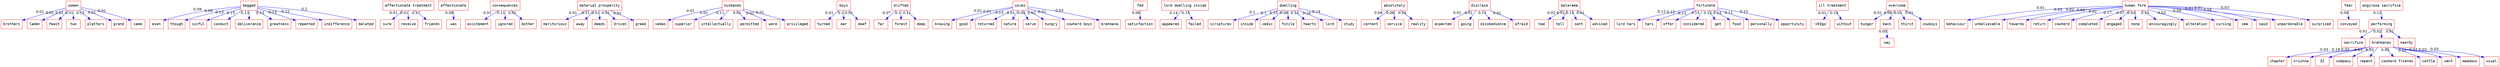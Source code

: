 strict digraph  {
	women	 [color=red,
		fontname=courier,
		shape=box];
	brothers	 [color=red,
		fontname=courier,
		shape=box];
	women -> brothers	 [color=blue,
		xlabel=0.01];
	laden	 [color=red,
		fontname=courier,
		shape=box];
	women -> laden	 [color=blue,
		xlabel=0.01];
	feast	 [color=red,
		fontname=courier,
		shape=box];
	women -> feast	 [color=blue,
		xlabel=0.01];
	two	 [color=red,
		fontname=courier,
		shape=box];
	women -> two	 [color=blue,
		xlabel=0.01];
	platters	 [color=red,
		fontname=courier,
		shape=box];
	women -> platters	 [color=blue,
		xlabel=0.12];
	grand	 [color=red,
		fontname=courier,
		shape=box];
	women -> grand	 [color=blue,
		xlabel=0.01];
	came	 [color=red,
		fontname=courier,
		shape=box];
	women -> came	 [color=blue,
		xlabel=0.01];
	begged	 [color=red,
		fontname=courier,
		shape=box];
	even	 [color=red,
		fontname=courier,
		shape=box];
	begged -> even	 [color=blue,
		xlabel=0.09];
	though	 [color=red,
		fontname=courier,
		shape=box];
	begged -> though	 [color=blue,
		xlabel=0.09];
	sinful	 [color=red,
		fontname=courier,
		shape=box];
	begged -> sinful	 [color=blue,
		xlabel=0.13];
	conduct	 [color=red,
		fontname=courier,
		shape=box];
	begged -> conduct	 [color=blue,
		xlabel=0.15];
	deliverance	 [color=red,
		fontname=courier,
		shape=box];
	begged -> deliverance	 [color=blue,
		xlabel=0.13];
	greatness	 [color=red,
		fontname=courier,
		shape=box];
	begged -> greatness	 [color=blue,
		xlabel=0.13];
	repented	 [color=red,
		fontname=courier,
		shape=box];
	begged -> repented	 [color=blue,
		xlabel=0.13];
	indifference	 [color=red,
		fontname=courier,
		shape=box];
	begged -> indifference	 [color=blue,
		xlabel=0.12];
	belated	 [color=red,
		fontname=courier,
		shape=box];
	begged -> belated	 [color=blue,
		xlabel=0.2];
	"affectionate treatment"	 [color=red,
		fontname=courier,
		shape=box];
	sure	 [color=red,
		fontname=courier,
		shape=box];
	"affectionate treatment" -> sure	 [color=blue,
		xlabel=0.01];
	receive	 [color=red,
		fontname=courier,
		shape=box];
	"affectionate treatment" -> receive	 [color=blue,
		xlabel=0.01];
	friends	 [color=red,
		fontname=courier,
		shape=box];
	"affectionate treatment" -> friends	 [color=blue,
		xlabel=0.17];
	affectionate	 [color=red,
		fontname=courier,
		shape=box];
	was	 [color=red,
		fontname=courier,
		shape=box];
	affectionate -> was	 [color=blue,
		xlabel=0.08];
	consequences	 [color=red,
		fontname=courier,
		shape=box];
	excitement	 [color=red,
		fontname=courier,
		shape=box];
	consequences -> excitement	 [color=blue,
		xlabel=0.01];
	ignored	 [color=red,
		fontname=courier,
		shape=box];
	consequences -> ignored	 [color=blue,
		xlabel=0.11];
	bother	 [color=red,
		fontname=courier,
		shape=box];
	consequences -> bother	 [color=blue,
		xlabel=0.01];
	"material prosperity"	 [color=red,
		fontname=courier,
		shape=box];
	meritorious	 [color=red,
		fontname=courier,
		shape=box];
	"material prosperity" -> meritorious	 [color=blue,
		xlabel=0.01];
	away	 [color=red,
		fontname=courier,
		shape=box];
	"material prosperity" -> away	 [color=blue,
		xlabel=0.11];
	deeds	 [color=red,
		fontname=courier,
		shape=box];
	"material prosperity" -> deeds	 [color=blue,
		xlabel=0.01];
	driven	 [color=red,
		fontname=courier,
		shape=box];
	"material prosperity" -> driven	 [color=blue,
		xlabel=0.01];
	greed	 [color=red,
		fontname=courier,
		shape=box];
	"material prosperity" -> greed	 [color=blue,
		xlabel=0.01];
	husbands	 [color=red,
		fontname=courier,
		shape=box];
	vedas	 [color=red,
		fontname=courier,
		shape=box];
	husbands -> vedas	 [color=blue,
		xlabel=0.01];
	superior	 [color=red,
		fontname=courier,
		shape=box];
	husbands -> superior	 [color=blue,
		xlabel=0.01];
	intellectually	 [color=red,
		fontname=courier,
		shape=box];
	husbands -> intellectually	 [color=blue,
		xlabel=0.11];
	permitted	 [color=red,
		fontname=courier,
		shape=box];
	husbands -> permitted	 [color=blue,
		xlabel=0.01];
	were	 [color=red,
		fontname=courier,
		shape=box];
	husbands -> were	 [color=blue,
		xlabel=0.01];
	privileged	 [color=red,
		fontname=courier,
		shape=box];
	husbands -> privileged	 [color=blue,
		xlabel=0.01];
	boys	 [color=red,
		fontname=courier,
		shape=box];
	turned	 [color=red,
		fontname=courier,
		shape=box];
	boys -> turned	 [color=blue,
		xlabel=0.01];
	ear	 [color=red,
		fontname=courier,
		shape=box];
	boys -> ear	 [color=blue,
		xlabel=0.1];
	deaf	 [color=red,
		fontname=courier,
		shape=box];
	boys -> deaf	 [color=blue,
		xlabel=0.01];
	drifted	 [color=red,
		fontname=courier,
		shape=box];
	far	 [color=red,
		fontname=courier,
		shape=box];
	drifted -> far	 [color=blue,
		xlabel=0.07];
	forest	 [color=red,
		fontname=courier,
		shape=box];
	drifted -> forest	 [color=blue,
		xlabel=0.1];
	deep	 [color=red,
		fontname=courier,
		shape=box];
	drifted -> deep	 [color=blue,
		xlabel=0.11];
	wives	 [color=red,
		fontname=courier,
		shape=box];
	knowing	 [color=red,
		fontname=courier,
		shape=box];
	wives -> knowing	 [color=blue,
		xlabel=0.01];
	good	 [color=red,
		fontname=courier,
		shape=box];
	wives -> good	 [color=blue,
		xlabel=0.01];
	returned	 [color=red,
		fontname=courier,
		shape=box];
	wives -> returned	 [color=blue,
		xlabel=0.13];
	nature	 [color=red,
		fontname=courier,
		shape=box];
	wives -> nature	 [color=blue,
		xlabel=0.01];
	serve	 [color=red,
		fontname=courier,
		shape=box];
	wives -> serve	 [color=blue,
		xlabel=0.02];
	hungry	 [color=red,
		fontname=courier,
		shape=box];
	wives -> hungry	 [color=blue,
		xlabel=0.02];
	"cowherd boys"	 [color=red,
		fontname=courier,
		shape=box];
	wives -> "cowherd boys"	 [color=blue,
		xlabel=0.01];
	brahmana	 [color=red,
		fontname=courier,
		shape=box];
	wives -> brahmana	 [color=blue,
		xlabel=0.03];
	fed	 [color=red,
		fontname=courier,
		shape=box];
	satisfaction	 [color=red,
		fontname=courier,
		shape=box];
	fed -> satisfaction	 [color=blue,
		xlabel=0.06];
	"lord dwelling inside"	 [color=red,
		fontname=courier,
		shape=box];
	appeared	 [color=red,
		fontname=courier,
		shape=box];
	"lord dwelling inside" -> appeared	 [color=blue,
		xlabel=0.14];
	failed	 [color=red,
		fontname=courier,
		shape=box];
	"lord dwelling inside" -> failed	 [color=blue,
		xlabel=0.15];
	dwelling	 [color=red,
		fontname=courier,
		shape=box];
	scriptures	 [color=red,
		fontname=courier,
		shape=box];
	dwelling -> scriptures	 [color=blue,
		xlabel=0.1];
	inside	 [color=red,
		fontname=courier,
		shape=box];
	dwelling -> inside	 [color=blue,
		xlabel=0.1];
	vedic	 [color=red,
		fontname=courier,
		shape=box];
	dwelling -> vedic	 [color=blue,
		xlabel=0.15];
	futile	 [color=red,
		fontname=courier,
		shape=box];
	dwelling -> futile	 [color=blue,
		xlabel=0.08];
	hearts	 [color=red,
		fontname=courier,
		shape=box];
	dwelling -> hearts	 [color=blue,
		xlabel=0.13];
	lord	 [color=red,
		fontname=courier,
		shape=box];
	dwelling -> lord	 [color=blue,
		xlabel=0.16];
	study	 [color=red,
		fontname=courier,
		shape=box];
	dwelling -> study	 [color=blue,
		xlabel=0.14];
	absolutely	 [color=red,
		fontname=courier,
		shape=box];
	content	 [color=red,
		fontname=courier,
		shape=box];
	absolutely -> content	 [color=blue,
		xlabel=0.08];
	service	 [color=red,
		fontname=courier,
		shape=box];
	absolutely -> service	 [color=blue,
		xlabel=0.06];
	reality	 [color=red,
		fontname=courier,
		shape=box];
	absolutely -> reality	 [color=blue,
		xlabel=0.16];
	disclaim	 [color=red,
		fontname=courier,
		shape=box];
	expected	 [color=red,
		fontname=courier,
		shape=box];
	disclaim -> expected	 [color=blue,
		xlabel=0.01];
	going	 [color=red,
		fontname=courier,
		shape=box];
	disclaim -> going	 [color=blue,
		xlabel=0.01];
	disobedience	 [color=red,
		fontname=courier,
		shape=box];
	disclaim -> disobedience	 [color=blue,
		xlabel=0.11];
	afraid	 [color=red,
		fontname=courier,
		shape=box];
	disclaim -> afraid	 [color=blue,
		xlabel=0.01];
	balarama	 [color=red,
		fontname=courier,
		shape=box];
	had	 [color=red,
		fontname=courier,
		shape=box];
	balarama -> had	 [color=blue,
		xlabel=0.02];
	tell	 [color=red,
		fontname=courier,
		shape=box];
	balarama -> tell	 [color=blue,
		xlabel=0.02];
	sent	 [color=red,
		fontname=courier,
		shape=box];
	balarama -> sent	 [color=blue,
		xlabel=0.12];
	advised	 [color=red,
		fontname=courier,
		shape=box];
	balarama -> advised	 [color=blue,
		xlabel=0.01];
	fortunate	 [color=red,
		fontname=courier,
		shape=box];
	"lord hari"	 [color=red,
		fontname=courier,
		shape=box];
	fortunate -> "lord hari"	 [color=blue,
		xlabel=0.12];
	hari	 [color=red,
		fontname=courier,
		shape=box];
	fortunate -> hari	 [color=blue,
		xlabel=0.12];
	offer	 [color=red,
		fontname=courier,
		shape=box];
	fortunate -> offer	 [color=blue,
		xlabel=0.12];
	considered	 [color=red,
		fontname=courier,
		shape=box];
	fortunate -> considered	 [color=blue,
		xlabel=0.15];
	get	 [color=red,
		fontname=courier,
		shape=box];
	fortunate -> get	 [color=blue,
		xlabel=0.12];
	food	 [color=red,
		fontname=courier,
		shape=box];
	fortunate -> food	 [color=blue,
		xlabel=0.13];
	personally	 [color=red,
		fontname=courier,
		shape=box];
	fortunate -> personally	 [color=blue,
		xlabel=0.11];
	opportunity	 [color=red,
		fontname=courier,
		shape=box];
	fortunate -> opportunity	 [color=blue,
		xlabel=0.13];
	"ill treatment"	 [color=red,
		fontname=courier,
		shape=box];
	"'\x93go'"	 [color=red,
		fontname=courier,
		shape=box];
	"ill treatment" -> "'\x93go'"	 [color=blue,
		xlabel=0.01];
	without	 [color=red,
		fontname=courier,
		shape=box];
	"ill treatment" -> without	 [color=blue,
		xlabel=0.14];
	overcome	 [color=red,
		fontname=courier,
		shape=box];
	hunger	 [color=red,
		fontname=courier,
		shape=box];
	overcome -> hunger	 [color=blue,
		xlabel=0.01];
	back	 [color=red,
		fontname=courier,
		shape=box];
	overcome -> back	 [color=blue,
		xlabel=0.08];
	thirst	 [color=red,
		fontname=courier,
		shape=box];
	overcome -> thirst	 [color=blue,
		xlabel=0.01];
	cowboys	 [color=red,
		fontname=courier,
		shape=box];
	overcome -> cowboys	 [color=blue,
		xlabel=0.01];
	way	 [color=red,
		fontname=courier,
		shape=box];
	back -> way	 [color=blue,
		xlabel=0.05];
	"human form"	 [color=red,
		fontname=courier,
		shape=box];
	behaviour	 [color=red,
		fontname=courier,
		shape=box];
	"human form" -> behaviour	 [color=blue,
		xlabel=0.01];
	unbelievable	 [color=red,
		fontname=courier,
		shape=box];
	"human form" -> unbelievable	 [color=blue,
		xlabel=0.03];
	towards	 [color=red,
		fontname=courier,
		shape=box];
	"human form" -> towards	 [color=blue,
		xlabel=0.02];
	return	 [color=red,
		fontname=courier,
		shape=box];
	"human form" -> return	 [color=blue,
		xlabel=0.04];
	cowherd	 [color=red,
		fontname=courier,
		shape=box];
	"human form" -> cowherd	 [color=blue,
		xlabel=0.02];
	completed	 [color=red,
		fontname=courier,
		shape=box];
	"human form" -> completed	 [color=blue,
		xlabel=0.17];
	engaged	 [color=red,
		fontname=courier,
		shape=box];
	"human form" -> engaged	 [color=blue,
		xlabel=0.07];
	none	 [color=red,
		fontname=courier,
		shape=box];
	"human form" -> none	 [color=blue,
		xlabel=0.03];
	encouragingly	 [color=red,
		fontname=courier,
		shape=box];
	"human form" -> encouragingly	 [color=blue,
		xlabel=0.15];
	alteration	 [color=red,
		fontname=courier,
		shape=box];
	"human form" -> alteration	 [color=blue,
		xlabel=0.02];
	cursing	 [color=red,
		fontname=courier,
		shape=box];
	"human form" -> cursing	 [color=blue,
		xlabel=0.04];
	see	 [color=red,
		fontname=courier,
		shape=box];
	"human form" -> see	 [color=blue,
		xlabel=0.02];
	said	 [color=red,
		fontname=courier,
		shape=box];
	"human form" -> said	 [color=blue,
		xlabel=0.01];
	unpardonable	 [color=red,
		fontname=courier,
		shape=box];
	"human form" -> unpardonable	 [color=blue,
		xlabel=0.04];
	surprised	 [color=red,
		fontname=courier,
		shape=box];
	"human form" -> surprised	 [color=blue,
		xlabel=0.03];
	fear	 [color=red,
		fontname=courier,
		shape=box];
	conveyed	 [color=red,
		fontname=courier,
		shape=box];
	fear -> conveyed	 [color=blue,
		xlabel=0.09];
	"angirasa sacrifice"	 [color=red,
		fontname=courier,
		shape=box];
	performing	 [color=red,
		fontname=courier,
		shape=box];
	"angirasa sacrifice" -> performing	 [color=blue,
		xlabel=0.15];
	sacrifice	 [color=red,
		fontname=courier,
		shape=box];
	performing -> sacrifice	 [color=blue,
		xlabel=0.01];
	brahmanas	 [color=red,
		fontname=courier,
		shape=box];
	performing -> brahmanas	 [color=blue,
		xlabel=0.02];
	nearby	 [color=red,
		fontname=courier,
		shape=box];
	performing -> nearby	 [color=blue,
		xlabel=0.01];
	chapter	 [color=red,
		fontname=courier,
		shape=box];
	brahmanas -> chapter	 [color=blue,
		xlabel=0.03];
	krishna	 [color=red,
		fontname=courier,
		shape=box];
	brahmanas -> krishna	 [color=blue,
		xlabel=0.19];
	32	 [color=red,
		fontname=courier,
		shape=box];
	brahmanas -> 32	 [color=blue,
		xlabel=0.03];
	company	 [color=red,
		fontname=courier,
		shape=box];
	brahmanas -> company	 [color=blue,
		xlabel=0.03];
	repent	 [color=red,
		fontname=courier,
		shape=box];
	brahmanas -> repent	 [color=blue,
		xlabel=0.03];
	"cowherd friends"	 [color=red,
		fontname=courier,
		shape=box];
	brahmanas -> "cowherd friends"	 [color=blue,
		xlabel=0.03];
	cattle	 [color=red,
		fontname=courier,
		shape=box];
	brahmanas -> cattle	 [color=blue,
		xlabel=0.03];
	went	 [color=red,
		fontname=courier,
		shape=box];
	brahmanas -> went	 [color=blue,
		xlabel=0.03];
	meadows	 [color=red,
		fontname=courier,
		shape=box];
	brahmanas -> meadows	 [color=blue,
		xlabel=0.03];
	usual	 [color=red,
		fontname=courier,
		shape=box];
	brahmanas -> usual	 [color=blue,
		xlabel=0.03];
}
